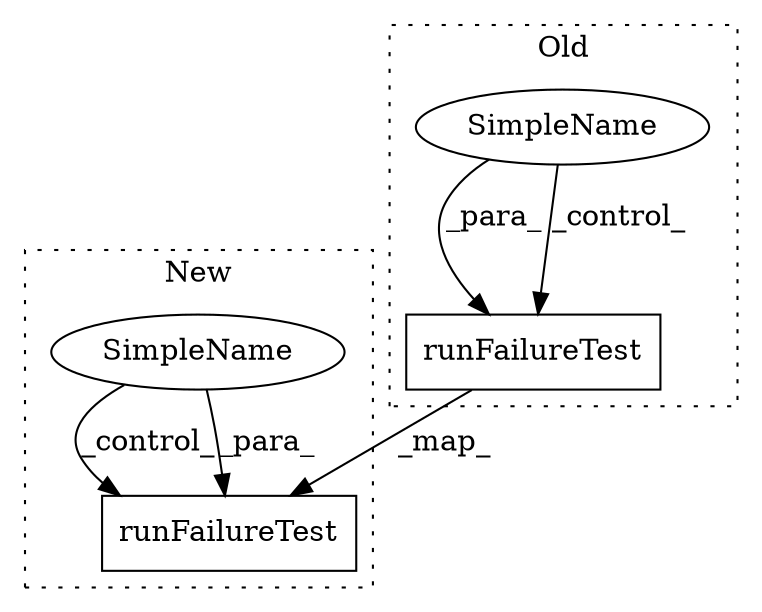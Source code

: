 digraph G {
subgraph cluster0 {
1 [label="runFailureTest" a="32" s="11292,11330" l="15,1" shape="box"];
4 [label="SimpleName" a="42" s="11127" l="2" shape="ellipse"];
label = "Old";
style="dotted";
}
subgraph cluster1 {
2 [label="runFailureTest" a="32" s="7005,7041" l="15,1" shape="box"];
3 [label="SimpleName" a="42" s="6854" l="2" shape="ellipse"];
label = "New";
style="dotted";
}
1 -> 2 [label="_map_"];
3 -> 2 [label="_control_"];
3 -> 2 [label="_para_"];
4 -> 1 [label="_para_"];
4 -> 1 [label="_control_"];
}